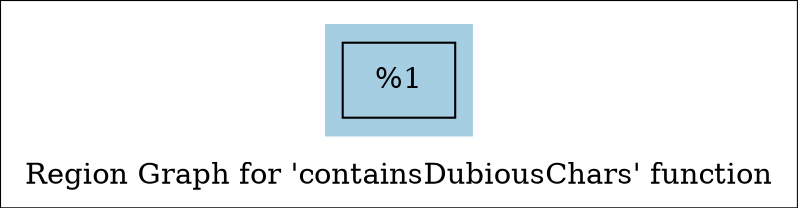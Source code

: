 digraph "Region Graph for 'containsDubiousChars' function" {
	label="Region Graph for 'containsDubiousChars' function";

	Node0x1209c70 [shape=record,label="{%1}"];
	colorscheme = "paired12"
        subgraph cluster_0x139ee90 {
          label = "";
          style = filled;
          color = 1
          Node0x1209c70;
        }
}
